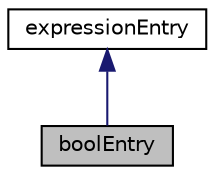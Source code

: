 digraph "boolEntry"
{
  bgcolor="transparent";
  edge [fontname="Helvetica",fontsize="10",labelfontname="Helvetica",labelfontsize="10"];
  node [fontname="Helvetica",fontsize="10",shape=record];
  Node1 [label="boolEntry",height=0.2,width=0.4,color="black", fillcolor="grey75", style="filled" fontcolor="black"];
  Node2 -> Node1 [dir="back",color="midnightblue",fontsize="10",style="solid",fontname="Helvetica"];
  Node2 [label="expressionEntry",height=0.2,width=0.4,color="black",URL="$classFoam_1_1exprTools_1_1expressionEntry.html",tooltip="Convert dictionary entry to a stringified expression. "];
}
